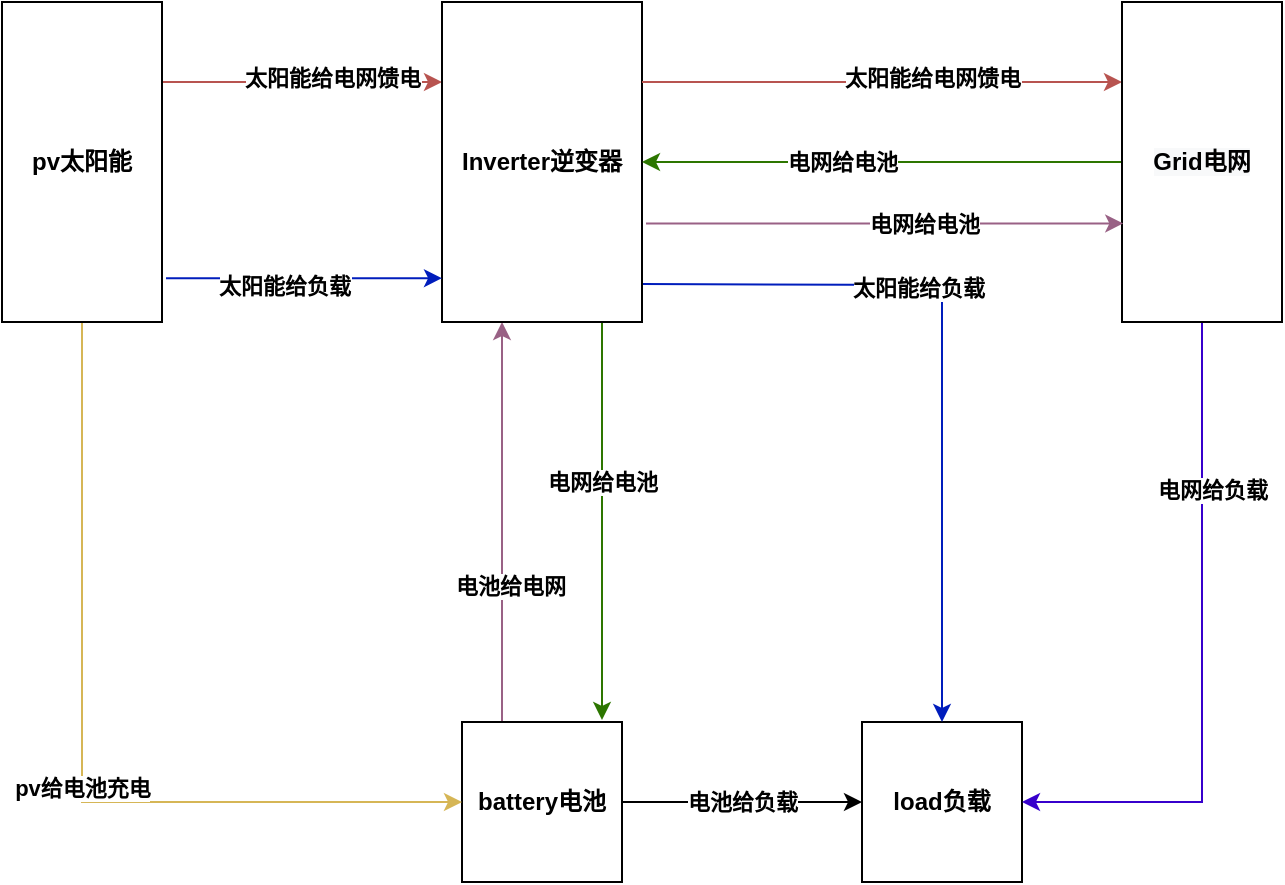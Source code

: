 <mxfile version="14.0.5" type="github">
  <diagram id="zFiF9Op-mUOR3EBwvule" name="Page-1">
    <mxGraphModel dx="782" dy="469" grid="1" gridSize="10" guides="1" tooltips="1" connect="1" arrows="1" fold="1" page="1" pageScale="1" pageWidth="827" pageHeight="1169" math="0" shadow="0">
      <root>
        <mxCell id="0" />
        <mxCell id="1" parent="0" />
        <mxCell id="paRQzdsvZ5kCJrLPlrh8-22" style="edgeStyle=orthogonalEdgeStyle;rounded=0;orthogonalLoop=1;jettySize=auto;html=1;entryX=0;entryY=0.25;entryDx=0;entryDy=0;fillColor=#f8cecc;strokeColor=#b85450;exitX=1;exitY=0.25;exitDx=0;exitDy=0;fontStyle=1" edge="1" parent="1" source="paRQzdsvZ5kCJrLPlrh8-30" target="paRQzdsvZ5kCJrLPlrh8-18">
          <mxGeometry relative="1" as="geometry">
            <mxPoint x="120" y="60" as="sourcePoint" />
          </mxGeometry>
        </mxCell>
        <mxCell id="paRQzdsvZ5kCJrLPlrh8-25" value="太阳能给电网馈电" style="edgeLabel;html=1;align=center;verticalAlign=middle;resizable=0;points=[];fontStyle=1" vertex="1" connectable="0" parent="paRQzdsvZ5kCJrLPlrh8-22">
          <mxGeometry x="0.209" y="2" relative="1" as="geometry">
            <mxPoint as="offset" />
          </mxGeometry>
        </mxCell>
        <mxCell id="paRQzdsvZ5kCJrLPlrh8-44" style="edgeStyle=orthogonalEdgeStyle;rounded=0;orthogonalLoop=1;jettySize=auto;html=1;exitX=0.25;exitY=0;exitDx=0;exitDy=0;fillColor=#e6d0de;strokeColor=#996185;gradientColor=#d5739d;fontStyle=1" edge="1" parent="1" source="paRQzdsvZ5kCJrLPlrh8-4">
          <mxGeometry relative="1" as="geometry">
            <mxPoint x="290" y="160" as="targetPoint" />
          </mxGeometry>
        </mxCell>
        <mxCell id="paRQzdsvZ5kCJrLPlrh8-45" value="电池给电网" style="edgeLabel;html=1;align=center;verticalAlign=middle;resizable=0;points=[];fontStyle=1" vertex="1" connectable="0" parent="paRQzdsvZ5kCJrLPlrh8-44">
          <mxGeometry x="-0.32" y="-4" relative="1" as="geometry">
            <mxPoint as="offset" />
          </mxGeometry>
        </mxCell>
        <mxCell id="paRQzdsvZ5kCJrLPlrh8-48" value="电池给负载" style="edgeStyle=orthogonalEdgeStyle;rounded=0;orthogonalLoop=1;jettySize=auto;html=1;entryX=0;entryY=0.5;entryDx=0;entryDy=0;fontStyle=1" edge="1" parent="1" source="paRQzdsvZ5kCJrLPlrh8-4" target="paRQzdsvZ5kCJrLPlrh8-5">
          <mxGeometry relative="1" as="geometry" />
        </mxCell>
        <mxCell id="paRQzdsvZ5kCJrLPlrh8-4" value="battery电池" style="whiteSpace=wrap;html=1;aspect=fixed;fontStyle=1" vertex="1" parent="1">
          <mxGeometry x="270" y="360" width="80" height="80" as="geometry" />
        </mxCell>
        <mxCell id="paRQzdsvZ5kCJrLPlrh8-5" value="load负载" style="whiteSpace=wrap;html=1;aspect=fixed;fontStyle=1" vertex="1" parent="1">
          <mxGeometry x="470" y="360" width="80" height="80" as="geometry" />
        </mxCell>
        <mxCell id="paRQzdsvZ5kCJrLPlrh8-32" style="edgeStyle=orthogonalEdgeStyle;rounded=0;orthogonalLoop=1;jettySize=auto;html=1;entryX=0.5;entryY=0;entryDx=0;entryDy=0;fillColor=#0050ef;strokeColor=#001DBC;fontStyle=1" edge="1" parent="1" target="paRQzdsvZ5kCJrLPlrh8-5">
          <mxGeometry relative="1" as="geometry">
            <mxPoint x="360" y="141" as="sourcePoint" />
          </mxGeometry>
        </mxCell>
        <mxCell id="paRQzdsvZ5kCJrLPlrh8-34" value="太阳能给负载" style="edgeLabel;html=1;align=center;verticalAlign=middle;resizable=0;points=[];fontStyle=1" vertex="1" connectable="0" parent="paRQzdsvZ5kCJrLPlrh8-32">
          <mxGeometry x="-0.25" y="-1" relative="1" as="geometry">
            <mxPoint as="offset" />
          </mxGeometry>
        </mxCell>
        <mxCell id="paRQzdsvZ5kCJrLPlrh8-39" style="edgeStyle=orthogonalEdgeStyle;rounded=0;orthogonalLoop=1;jettySize=auto;html=1;fillColor=#60a917;strokeColor=#2D7600;fontStyle=1" edge="1" parent="1">
          <mxGeometry relative="1" as="geometry">
            <mxPoint x="340" y="160" as="sourcePoint" />
            <mxPoint x="340" y="359" as="targetPoint" />
          </mxGeometry>
        </mxCell>
        <mxCell id="paRQzdsvZ5kCJrLPlrh8-41" value="电网给电池" style="edgeLabel;html=1;align=center;verticalAlign=middle;resizable=0;points=[];fontStyle=1" vertex="1" connectable="0" parent="paRQzdsvZ5kCJrLPlrh8-39">
          <mxGeometry x="0.217" relative="1" as="geometry">
            <mxPoint y="-41" as="offset" />
          </mxGeometry>
        </mxCell>
        <mxCell id="paRQzdsvZ5kCJrLPlrh8-18" value="&lt;span&gt;Inverter逆变器&lt;/span&gt;" style="rounded=0;whiteSpace=wrap;html=1;fontStyle=1" vertex="1" parent="1">
          <mxGeometry x="260" width="100" height="160" as="geometry" />
        </mxCell>
        <mxCell id="paRQzdsvZ5kCJrLPlrh8-26" style="edgeStyle=orthogonalEdgeStyle;rounded=0;orthogonalLoop=1;jettySize=auto;html=1;entryX=0;entryY=0.25;entryDx=0;entryDy=0;fillColor=#f8cecc;strokeColor=#b85450;exitX=1;exitY=0.25;exitDx=0;exitDy=0;fontStyle=1" edge="1" parent="1" source="paRQzdsvZ5kCJrLPlrh8-18" target="paRQzdsvZ5kCJrLPlrh8-31">
          <mxGeometry relative="1" as="geometry">
            <mxPoint x="350" y="79.5" as="sourcePoint" />
            <mxPoint x="520" y="55" as="targetPoint" />
          </mxGeometry>
        </mxCell>
        <mxCell id="paRQzdsvZ5kCJrLPlrh8-27" value="太阳能给电网馈电" style="edgeLabel;html=1;align=center;verticalAlign=middle;resizable=0;points=[];fontStyle=1" vertex="1" connectable="0" parent="paRQzdsvZ5kCJrLPlrh8-26">
          <mxGeometry x="0.209" y="2" relative="1" as="geometry">
            <mxPoint as="offset" />
          </mxGeometry>
        </mxCell>
        <mxCell id="paRQzdsvZ5kCJrLPlrh8-29" value="" style="endArrow=classic;html=1;exitX=1.025;exitY=0.863;exitDx=0;exitDy=0;entryX=0;entryY=0.863;entryDx=0;entryDy=0;fillColor=#0050ef;strokeColor=#001DBC;exitPerimeter=0;entryPerimeter=0;fontStyle=1" edge="1" parent="1" source="paRQzdsvZ5kCJrLPlrh8-30" target="paRQzdsvZ5kCJrLPlrh8-18">
          <mxGeometry width="50" height="50" relative="1" as="geometry">
            <mxPoint x="120" y="100" as="sourcePoint" />
            <mxPoint x="270" y="98" as="targetPoint" />
          </mxGeometry>
        </mxCell>
        <mxCell id="paRQzdsvZ5kCJrLPlrh8-33" value="太阳能给负载" style="edgeLabel;html=1;align=center;verticalAlign=middle;resizable=0;points=[];fontStyle=1" vertex="1" connectable="0" parent="paRQzdsvZ5kCJrLPlrh8-29">
          <mxGeometry x="-0.142" y="-4" relative="1" as="geometry">
            <mxPoint as="offset" />
          </mxGeometry>
        </mxCell>
        <mxCell id="paRQzdsvZ5kCJrLPlrh8-35" style="edgeStyle=orthogonalEdgeStyle;rounded=0;orthogonalLoop=1;jettySize=auto;html=1;entryX=0;entryY=0.5;entryDx=0;entryDy=0;exitX=0.5;exitY=1;exitDx=0;exitDy=0;fillColor=#fff2cc;strokeColor=#d6b656;gradientColor=#ffd966;fontStyle=1" edge="1" parent="1" source="paRQzdsvZ5kCJrLPlrh8-30" target="paRQzdsvZ5kCJrLPlrh8-4">
          <mxGeometry relative="1" as="geometry" />
        </mxCell>
        <mxCell id="paRQzdsvZ5kCJrLPlrh8-36" value="pv给电池充电" style="edgeLabel;html=1;align=center;verticalAlign=middle;resizable=0;points=[];fontStyle=1" vertex="1" connectable="0" parent="paRQzdsvZ5kCJrLPlrh8-35">
          <mxGeometry x="0.082" relative="1" as="geometry">
            <mxPoint as="offset" />
          </mxGeometry>
        </mxCell>
        <mxCell id="paRQzdsvZ5kCJrLPlrh8-30" value="&lt;span&gt;pv太阳能&lt;/span&gt;" style="rounded=0;whiteSpace=wrap;html=1;fontStyle=1" vertex="1" parent="1">
          <mxGeometry x="40" width="80" height="160" as="geometry" />
        </mxCell>
        <mxCell id="paRQzdsvZ5kCJrLPlrh8-38" style="edgeStyle=orthogonalEdgeStyle;rounded=0;orthogonalLoop=1;jettySize=auto;html=1;entryX=1;entryY=0.5;entryDx=0;entryDy=0;fillColor=#60a917;strokeColor=#2D7600;fontStyle=1" edge="1" parent="1" source="paRQzdsvZ5kCJrLPlrh8-31" target="paRQzdsvZ5kCJrLPlrh8-18">
          <mxGeometry relative="1" as="geometry" />
        </mxCell>
        <mxCell id="paRQzdsvZ5kCJrLPlrh8-40" value="电网给电池" style="edgeLabel;html=1;align=center;verticalAlign=middle;resizable=0;points=[];fontStyle=1" vertex="1" connectable="0" parent="paRQzdsvZ5kCJrLPlrh8-38">
          <mxGeometry x="0.167" relative="1" as="geometry">
            <mxPoint as="offset" />
          </mxGeometry>
        </mxCell>
        <mxCell id="paRQzdsvZ5kCJrLPlrh8-46" style="edgeStyle=orthogonalEdgeStyle;rounded=0;orthogonalLoop=1;jettySize=auto;html=1;entryX=1;entryY=0.5;entryDx=0;entryDy=0;exitX=0.5;exitY=1;exitDx=0;exitDy=0;fillColor=#6a00ff;strokeColor=#3700CC;fontStyle=1" edge="1" parent="1" source="paRQzdsvZ5kCJrLPlrh8-31" target="paRQzdsvZ5kCJrLPlrh8-5">
          <mxGeometry relative="1" as="geometry" />
        </mxCell>
        <mxCell id="paRQzdsvZ5kCJrLPlrh8-47" value="电网给负载" style="edgeLabel;html=1;align=center;verticalAlign=middle;resizable=0;points=[];fontStyle=1" vertex="1" connectable="0" parent="paRQzdsvZ5kCJrLPlrh8-46">
          <mxGeometry x="-0.494" y="5" relative="1" as="geometry">
            <mxPoint as="offset" />
          </mxGeometry>
        </mxCell>
        <mxCell id="paRQzdsvZ5kCJrLPlrh8-31" value="&#xa;&#xa;&lt;span style=&quot;color: rgb(0, 0, 0); font-family: helvetica; font-size: 12px; font-style: normal; letter-spacing: normal; text-align: center; text-indent: 0px; text-transform: none; word-spacing: 0px; background-color: rgb(248, 249, 250); display: inline; float: none;&quot;&gt;Grid电网&lt;/span&gt;&#xa;&#xa;" style="rounded=0;whiteSpace=wrap;html=1;fontStyle=1" vertex="1" parent="1">
          <mxGeometry x="600" width="80" height="160" as="geometry" />
        </mxCell>
        <mxCell id="paRQzdsvZ5kCJrLPlrh8-42" style="edgeStyle=orthogonalEdgeStyle;rounded=0;orthogonalLoop=1;jettySize=auto;html=1;entryX=0.008;entryY=0.692;entryDx=0;entryDy=0;fillColor=#e6d0de;strokeColor=#996185;exitX=1.02;exitY=0.692;exitDx=0;exitDy=0;gradientColor=#d5739d;exitPerimeter=0;entryPerimeter=0;fontStyle=1" edge="1" parent="1" source="paRQzdsvZ5kCJrLPlrh8-18" target="paRQzdsvZ5kCJrLPlrh8-31">
          <mxGeometry relative="1" as="geometry">
            <mxPoint x="520" y="120" as="sourcePoint" />
            <mxPoint x="360" y="120" as="targetPoint" />
          </mxGeometry>
        </mxCell>
        <mxCell id="paRQzdsvZ5kCJrLPlrh8-43" value="电网给电池" style="edgeLabel;html=1;align=center;verticalAlign=middle;resizable=0;points=[];fontStyle=1" vertex="1" connectable="0" parent="paRQzdsvZ5kCJrLPlrh8-42">
          <mxGeometry x="0.167" relative="1" as="geometry">
            <mxPoint as="offset" />
          </mxGeometry>
        </mxCell>
      </root>
    </mxGraphModel>
  </diagram>
</mxfile>
